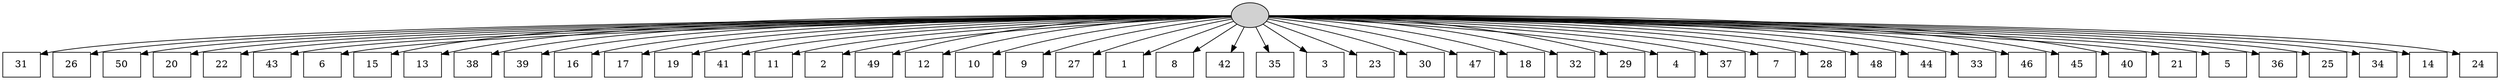 digraph G {
0[style=filled, fillcolor=grey82, label=""];
1[shape=box,style=filled, fillcolor=white,label="31\n"];
2[shape=box,style=filled, fillcolor=white,label="26\n"];
3[shape=box,style=filled, fillcolor=white,label="50\n"];
4[shape=box,style=filled, fillcolor=white,label="20\n"];
5[shape=box,style=filled, fillcolor=white,label="22\n"];
6[shape=box,style=filled, fillcolor=white,label="43\n"];
7[shape=box,style=filled, fillcolor=white,label="6\n"];
8[shape=box,style=filled, fillcolor=white,label="15\n"];
9[shape=box,style=filled, fillcolor=white,label="13\n"];
10[shape=box,style=filled, fillcolor=white,label="38\n"];
11[shape=box,style=filled, fillcolor=white,label="39\n"];
12[shape=box,style=filled, fillcolor=white,label="16\n"];
13[shape=box,style=filled, fillcolor=white,label="17\n"];
14[shape=box,style=filled, fillcolor=white,label="19\n"];
15[shape=box,style=filled, fillcolor=white,label="41\n"];
16[shape=box,style=filled, fillcolor=white,label="11\n"];
17[shape=box,style=filled, fillcolor=white,label="2\n"];
18[shape=box,style=filled, fillcolor=white,label="49\n"];
19[shape=box,style=filled, fillcolor=white,label="12\n"];
20[shape=box,style=filled, fillcolor=white,label="10\n"];
21[shape=box,style=filled, fillcolor=white,label="9\n"];
22[shape=box,style=filled, fillcolor=white,label="27\n"];
23[shape=box,style=filled, fillcolor=white,label="1\n"];
24[shape=box,style=filled, fillcolor=white,label="8\n"];
25[shape=box,style=filled, fillcolor=white,label="42\n"];
26[shape=box,style=filled, fillcolor=white,label="35\n"];
27[shape=box,style=filled, fillcolor=white,label="3\n"];
28[shape=box,style=filled, fillcolor=white,label="23\n"];
29[shape=box,style=filled, fillcolor=white,label="30\n"];
30[shape=box,style=filled, fillcolor=white,label="47\n"];
31[shape=box,style=filled, fillcolor=white,label="18\n"];
32[shape=box,style=filled, fillcolor=white,label="32\n"];
33[shape=box,style=filled, fillcolor=white,label="29\n"];
34[shape=box,style=filled, fillcolor=white,label="4\n"];
35[shape=box,style=filled, fillcolor=white,label="37\n"];
36[shape=box,style=filled, fillcolor=white,label="7\n"];
37[shape=box,style=filled, fillcolor=white,label="28\n"];
38[shape=box,style=filled, fillcolor=white,label="48\n"];
39[shape=box,style=filled, fillcolor=white,label="44\n"];
40[shape=box,style=filled, fillcolor=white,label="33\n"];
41[shape=box,style=filled, fillcolor=white,label="46\n"];
42[shape=box,style=filled, fillcolor=white,label="45\n"];
43[shape=box,style=filled, fillcolor=white,label="40\n"];
44[shape=box,style=filled, fillcolor=white,label="21\n"];
45[shape=box,style=filled, fillcolor=white,label="5\n"];
46[shape=box,style=filled, fillcolor=white,label="36\n"];
47[shape=box,style=filled, fillcolor=white,label="25\n"];
48[shape=box,style=filled, fillcolor=white,label="34\n"];
49[shape=box,style=filled, fillcolor=white,label="14\n"];
50[shape=box,style=filled, fillcolor=white,label="24\n"];
0->1 ;
0->2 ;
0->3 ;
0->4 ;
0->5 ;
0->6 ;
0->7 ;
0->8 ;
0->9 ;
0->10 ;
0->11 ;
0->12 ;
0->13 ;
0->14 ;
0->15 ;
0->16 ;
0->17 ;
0->18 ;
0->19 ;
0->20 ;
0->21 ;
0->22 ;
0->23 ;
0->24 ;
0->25 ;
0->26 ;
0->27 ;
0->28 ;
0->29 ;
0->30 ;
0->31 ;
0->32 ;
0->33 ;
0->34 ;
0->35 ;
0->36 ;
0->37 ;
0->38 ;
0->39 ;
0->40 ;
0->41 ;
0->42 ;
0->43 ;
0->44 ;
0->45 ;
0->46 ;
0->47 ;
0->48 ;
0->49 ;
0->50 ;
}
